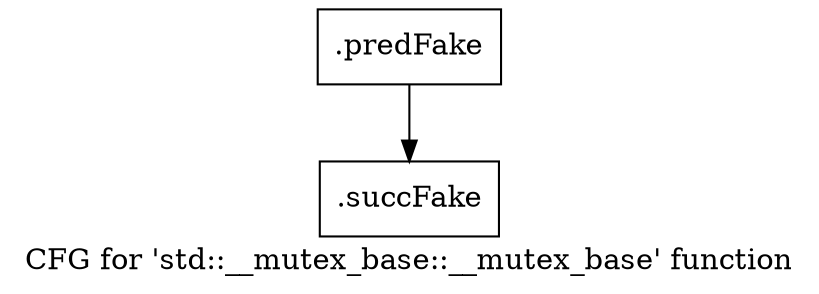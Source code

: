digraph "CFG for 'std::__mutex_base::__mutex_base' function" {
	label="CFG for 'std::__mutex_base::__mutex_base' function";

	Node0x5930430 [shape=record,filename="",linenumber="",label="{.predFake}"];
	Node0x5930430 -> Node0x609c540[ callList="" memoryops="" filename="/mnt/xilinx/Vitis_HLS/2021.2/tps/lnx64/gcc-6.2.0/lib/gcc/x86_64-pc-linux-gnu/6.2.0/../../../../include/c++/6.2.0/bits/std_mutex.h" execusionnum="16"];
	Node0x609c540 [shape=record,filename="/mnt/xilinx/Vitis_HLS/2021.2/tps/lnx64/gcc-6.2.0/lib/gcc/x86_64-pc-linux-gnu/6.2.0/../../../../include/c++/6.2.0/bits/std_mutex.h",linenumber="68",label="{.succFake}"];
}

